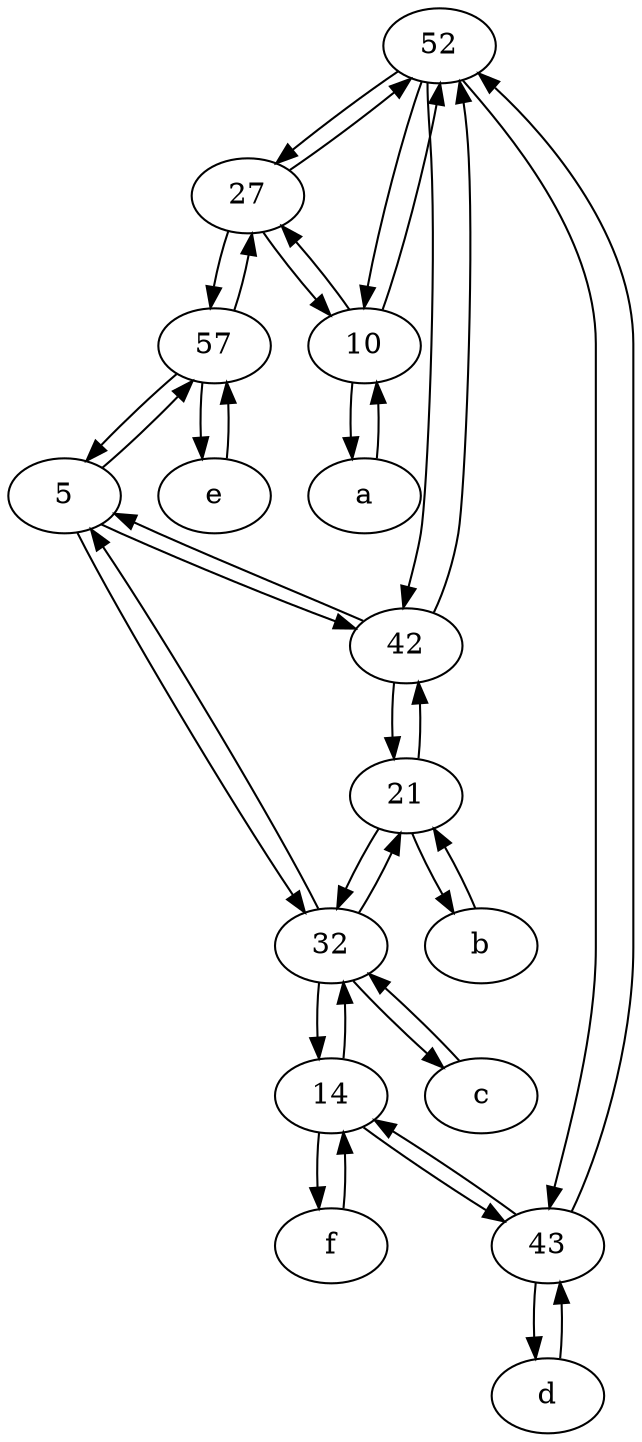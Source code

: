 digraph  {
	52;
	27;
	e [pos="30,50!"];
	42;
	5;
	57;
	10;
	b [pos="50,20!"];
	c [pos="20,10!"];
	21;
	a [pos="40,10!"];
	32;
	d [pos="20,30!"];
	14;
	43;
	f [pos="15,45!"];
	5 -> 42;
	a -> 10;
	10 -> a;
	57 -> e;
	d -> 43;
	14 -> 32;
	32 -> c;
	42 -> 5;
	32 -> 14;
	c -> 32;
	21 -> 42;
	42 -> 52;
	e -> 57;
	57 -> 27;
	27 -> 10;
	43 -> 52;
	42 -> 21;
	43 -> 14;
	52 -> 10;
	52 -> 27;
	5 -> 57;
	21 -> 32;
	32 -> 5;
	32 -> 21;
	27 -> 57;
	f -> 14;
	10 -> 52;
	57 -> 5;
	5 -> 32;
	21 -> b;
	52 -> 43;
	b -> 21;
	14 -> 43;
	10 -> 27;
	52 -> 42;
	43 -> d;
	14 -> f;
	27 -> 52;

	}